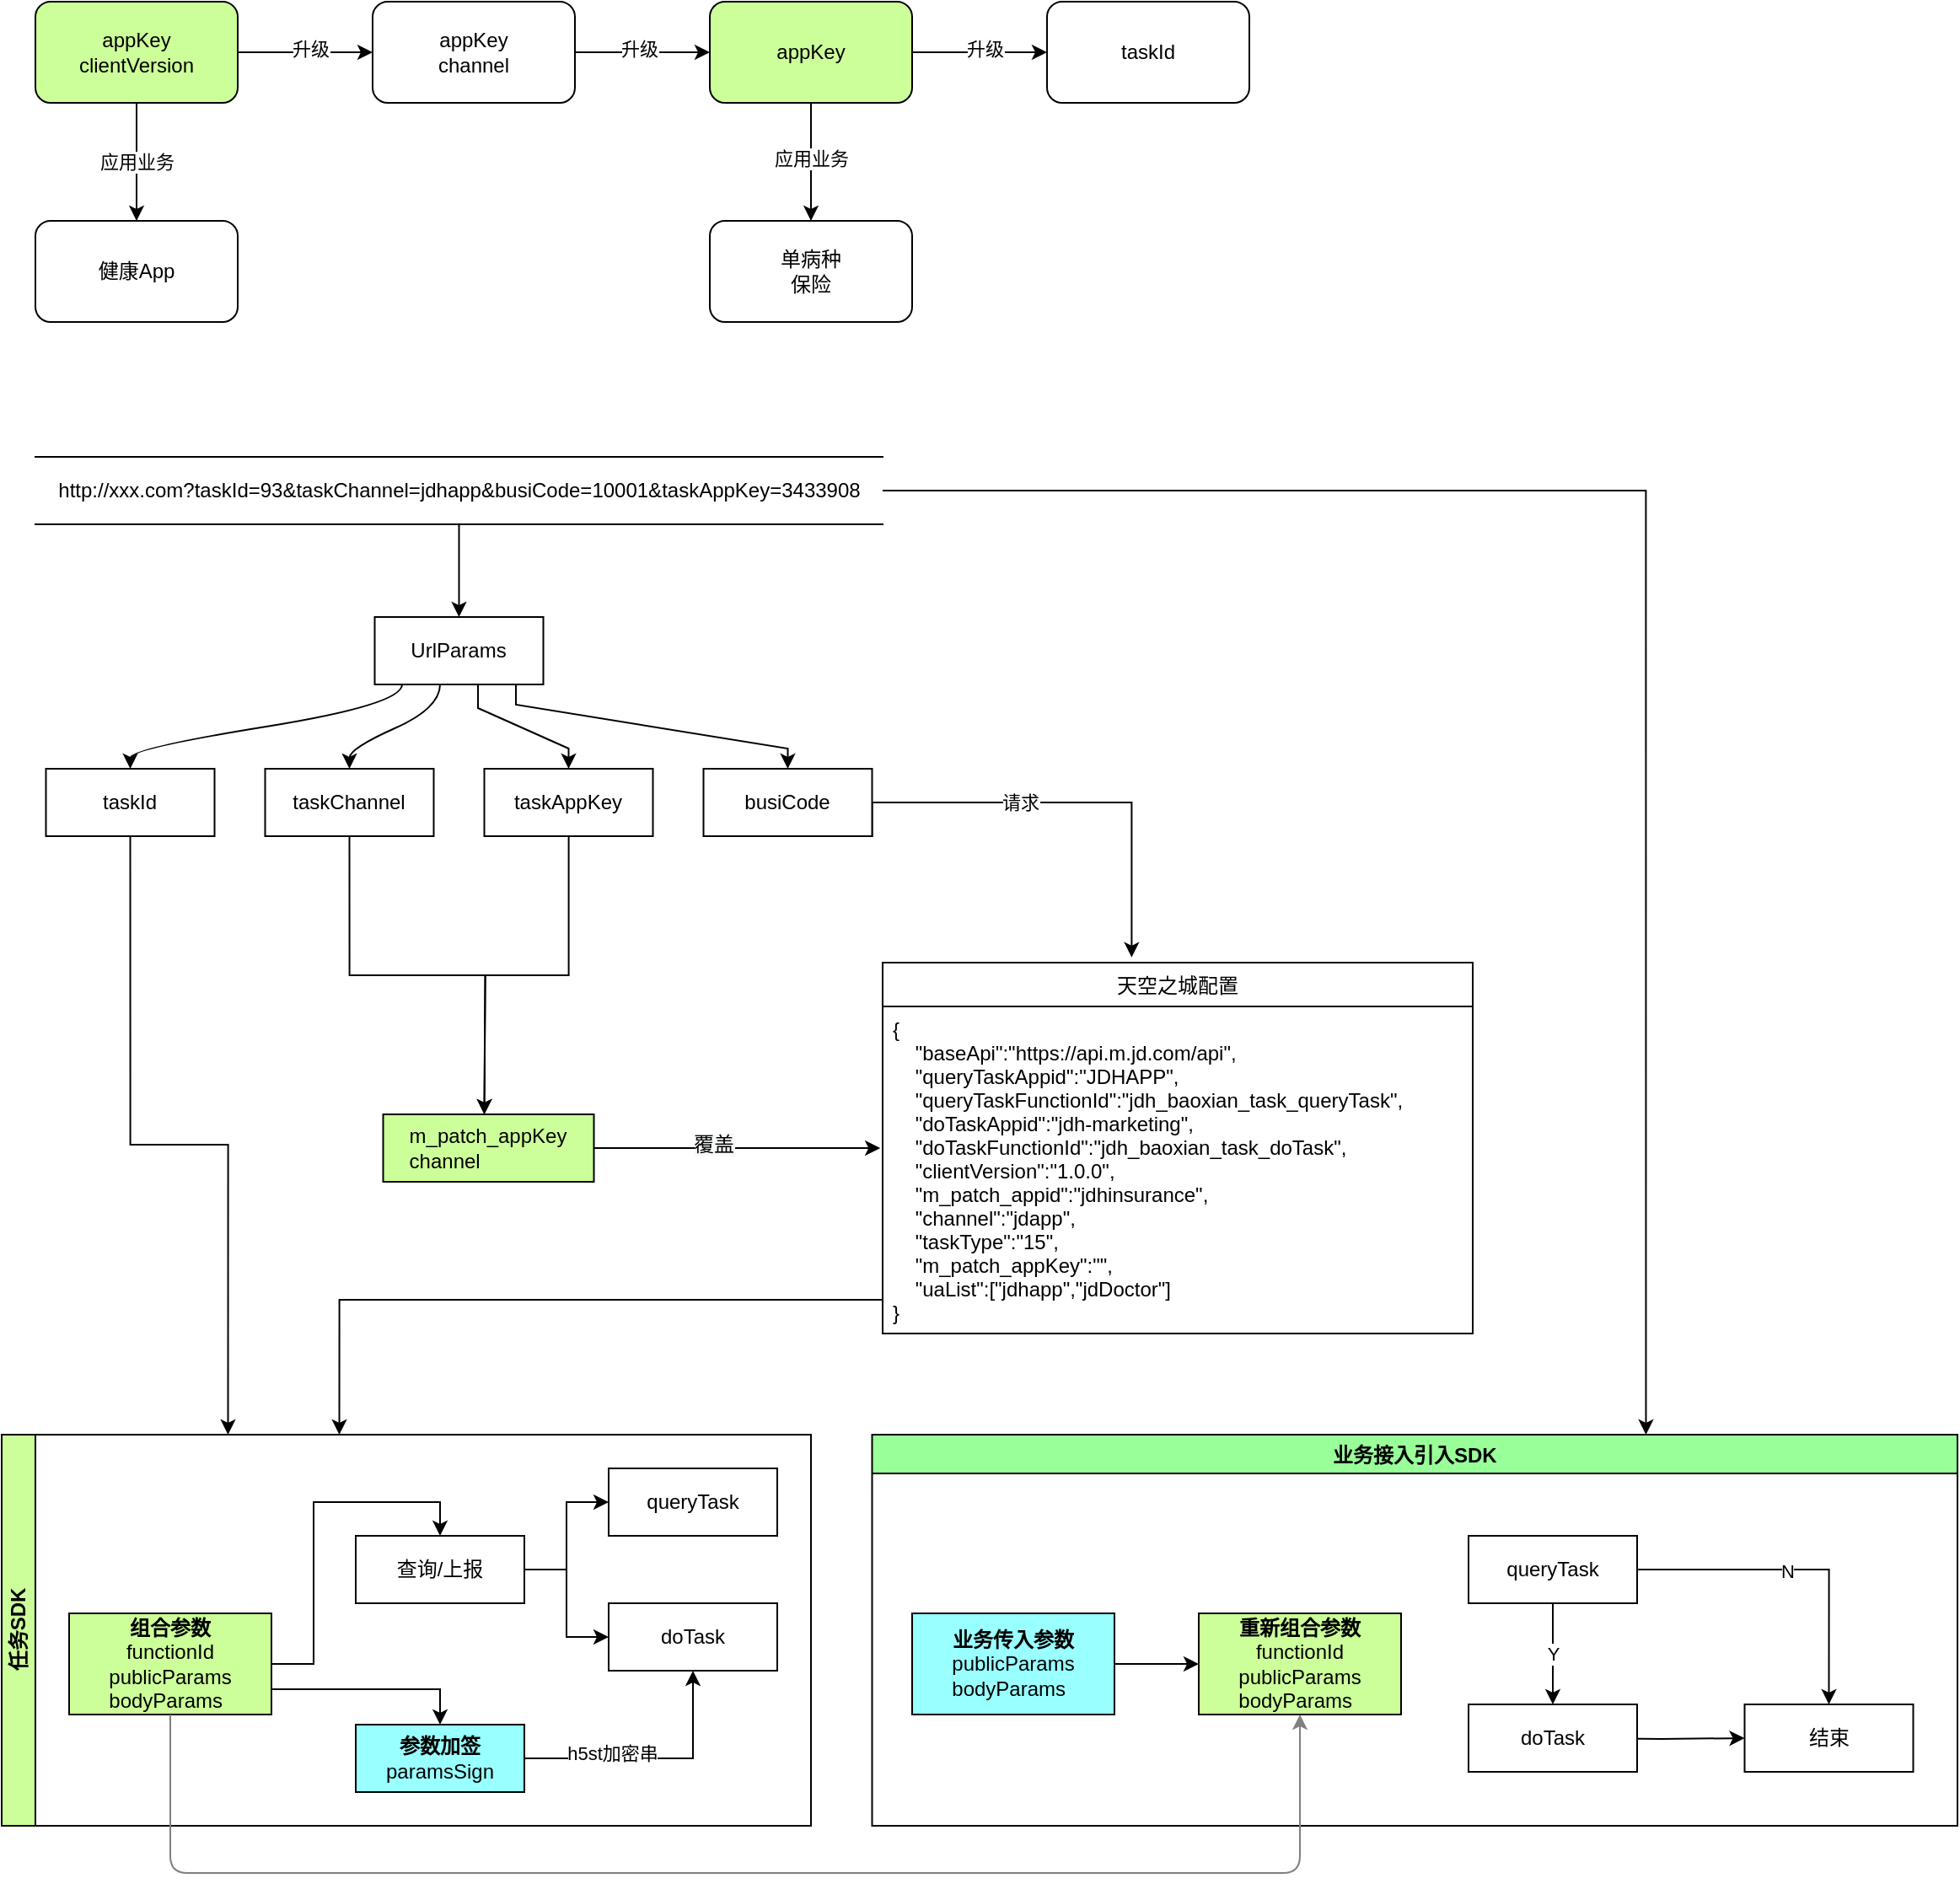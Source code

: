 <mxfile version="14.2.7" type="github">
  <diagram id="C5RBs43oDa-KdzZeNtuy" name="Page-1">
    <mxGraphModel dx="1298" dy="690" grid="1" gridSize="10" guides="1" tooltips="1" connect="1" arrows="1" fold="1" page="1" pageScale="1" pageWidth="827" pageHeight="1169" math="0" shadow="0">
      <root>
        <mxCell id="WIyWlLk6GJQsqaUBKTNV-0" />
        <mxCell id="WIyWlLk6GJQsqaUBKTNV-1" parent="WIyWlLk6GJQsqaUBKTNV-0" />
        <mxCell id="htEk-oxKotlAjfGUwijA-15" style="edgeStyle=orthogonalEdgeStyle;rounded=0;orthogonalLoop=1;jettySize=auto;html=1;exitX=1;exitY=0.5;exitDx=0;exitDy=0;entryX=0;entryY=0.5;entryDx=0;entryDy=0;" edge="1" parent="WIyWlLk6GJQsqaUBKTNV-1" source="htEk-oxKotlAjfGUwijA-2" target="htEk-oxKotlAjfGUwijA-6">
          <mxGeometry relative="1" as="geometry" />
        </mxCell>
        <mxCell id="htEk-oxKotlAjfGUwijA-22" value="升级" style="edgeLabel;html=1;align=center;verticalAlign=middle;resizable=0;points=[];" vertex="1" connectable="0" parent="htEk-oxKotlAjfGUwijA-15">
          <mxGeometry x="0.075" y="-2" relative="1" as="geometry">
            <mxPoint y="-4" as="offset" />
          </mxGeometry>
        </mxCell>
        <mxCell id="htEk-oxKotlAjfGUwijA-19" value="" style="edgeStyle=orthogonalEdgeStyle;rounded=0;orthogonalLoop=1;jettySize=auto;html=1;" edge="1" parent="WIyWlLk6GJQsqaUBKTNV-1" source="htEk-oxKotlAjfGUwijA-2" target="htEk-oxKotlAjfGUwijA-18">
          <mxGeometry relative="1" as="geometry" />
        </mxCell>
        <mxCell id="htEk-oxKotlAjfGUwijA-23" value="应用业务" style="edgeLabel;html=1;align=center;verticalAlign=middle;resizable=0;points=[];" vertex="1" connectable="0" parent="htEk-oxKotlAjfGUwijA-19">
          <mxGeometry x="-0.28" y="1" relative="1" as="geometry">
            <mxPoint x="-1" y="8" as="offset" />
          </mxGeometry>
        </mxCell>
        <mxCell id="htEk-oxKotlAjfGUwijA-2" value="appKey" style="whiteSpace=wrap;html=1;rounded=1;shadow=0;strokeWidth=1;glass=0;fillColor=#CCFF99;" vertex="1" parent="WIyWlLk6GJQsqaUBKTNV-1">
          <mxGeometry x="470" y="70" width="120" height="60" as="geometry" />
        </mxCell>
        <mxCell id="htEk-oxKotlAjfGUwijA-6" value="&lt;span&gt;taskId&lt;/span&gt;" style="whiteSpace=wrap;html=1;rounded=1;shadow=0;strokeWidth=1;glass=0;" vertex="1" parent="WIyWlLk6GJQsqaUBKTNV-1">
          <mxGeometry x="670" y="70" width="120" height="60" as="geometry" />
        </mxCell>
        <mxCell id="htEk-oxKotlAjfGUwijA-14" style="edgeStyle=orthogonalEdgeStyle;rounded=0;orthogonalLoop=1;jettySize=auto;html=1;exitX=1;exitY=0.5;exitDx=0;exitDy=0;entryX=0;entryY=0.5;entryDx=0;entryDy=0;" edge="1" parent="WIyWlLk6GJQsqaUBKTNV-1" source="htEk-oxKotlAjfGUwijA-8" target="htEk-oxKotlAjfGUwijA-2">
          <mxGeometry relative="1" as="geometry" />
        </mxCell>
        <mxCell id="htEk-oxKotlAjfGUwijA-21" value="升级" style="edgeLabel;html=1;align=center;verticalAlign=middle;resizable=0;points=[];" vertex="1" connectable="0" parent="htEk-oxKotlAjfGUwijA-14">
          <mxGeometry x="-0.05" y="-2" relative="1" as="geometry">
            <mxPoint y="-4" as="offset" />
          </mxGeometry>
        </mxCell>
        <mxCell id="htEk-oxKotlAjfGUwijA-8" value="appKey&lt;br&gt;channel" style="whiteSpace=wrap;html=1;rounded=1;shadow=0;strokeWidth=1;glass=0;" vertex="1" parent="WIyWlLk6GJQsqaUBKTNV-1">
          <mxGeometry x="270" y="70" width="120" height="60" as="geometry" />
        </mxCell>
        <mxCell id="htEk-oxKotlAjfGUwijA-13" style="edgeStyle=orthogonalEdgeStyle;rounded=0;orthogonalLoop=1;jettySize=auto;html=1;exitX=1;exitY=0.5;exitDx=0;exitDy=0;entryX=0;entryY=0.5;entryDx=0;entryDy=0;" edge="1" parent="WIyWlLk6GJQsqaUBKTNV-1" source="htEk-oxKotlAjfGUwijA-10" target="htEk-oxKotlAjfGUwijA-8">
          <mxGeometry relative="1" as="geometry" />
        </mxCell>
        <mxCell id="htEk-oxKotlAjfGUwijA-20" value="升级" style="edgeLabel;html=1;align=center;verticalAlign=middle;resizable=0;points=[];" vertex="1" connectable="0" parent="htEk-oxKotlAjfGUwijA-13">
          <mxGeometry x="0.075" y="-1" relative="1" as="geometry">
            <mxPoint y="-3" as="offset" />
          </mxGeometry>
        </mxCell>
        <mxCell id="htEk-oxKotlAjfGUwijA-17" value="应用业务" style="edgeStyle=orthogonalEdgeStyle;rounded=0;orthogonalLoop=1;jettySize=auto;html=1;" edge="1" parent="WIyWlLk6GJQsqaUBKTNV-1" source="htEk-oxKotlAjfGUwijA-10" target="htEk-oxKotlAjfGUwijA-16">
          <mxGeometry relative="1" as="geometry" />
        </mxCell>
        <mxCell id="htEk-oxKotlAjfGUwijA-10" value="appKey&lt;br&gt;clientVersion" style="whiteSpace=wrap;html=1;rounded=1;shadow=0;strokeWidth=1;glass=0;fillColor=#CCFF99;" vertex="1" parent="WIyWlLk6GJQsqaUBKTNV-1">
          <mxGeometry x="70" y="70" width="120" height="60" as="geometry" />
        </mxCell>
        <mxCell id="htEk-oxKotlAjfGUwijA-16" value="健康App" style="whiteSpace=wrap;html=1;rounded=1;shadow=0;strokeWidth=1;glass=0;" vertex="1" parent="WIyWlLk6GJQsqaUBKTNV-1">
          <mxGeometry x="70" y="200" width="120" height="60" as="geometry" />
        </mxCell>
        <mxCell id="htEk-oxKotlAjfGUwijA-18" value="单病种&lt;br&gt;保险" style="whiteSpace=wrap;html=1;rounded=1;shadow=0;strokeWidth=1;glass=0;" vertex="1" parent="WIyWlLk6GJQsqaUBKTNV-1">
          <mxGeometry x="470" y="200" width="120" height="60" as="geometry" />
        </mxCell>
        <mxCell id="htEk-oxKotlAjfGUwijA-61" value="" style="html=1;curved=1;noEdgeStyle=1;orthogonal=1;" edge="1" parent="WIyWlLk6GJQsqaUBKTNV-1" source="htEk-oxKotlAjfGUwijA-59" target="htEk-oxKotlAjfGUwijA-60">
          <mxGeometry relative="1" as="geometry">
            <Array as="points">
              <mxPoint x="287.5" y="487" />
              <mxPoint x="126.25" y="513" />
            </Array>
          </mxGeometry>
        </mxCell>
        <mxCell id="htEk-oxKotlAjfGUwijA-63" value="" style="html=1;curved=1;noEdgeStyle=1;orthogonal=1;" edge="1" parent="WIyWlLk6GJQsqaUBKTNV-1" source="htEk-oxKotlAjfGUwijA-59" target="htEk-oxKotlAjfGUwijA-62">
          <mxGeometry relative="1" as="geometry">
            <Array as="points">
              <mxPoint x="310" y="489" />
              <mxPoint x="256.25" y="513" />
            </Array>
          </mxGeometry>
        </mxCell>
        <mxCell id="htEk-oxKotlAjfGUwijA-67" value="" style="edgeStyle=orthogonalEdgeStyle;rounded=0;orthogonalLoop=1;jettySize=auto;html=1;noEdgeStyle=1;orthogonal=1;" edge="1" source="htEk-oxKotlAjfGUwijA-59" target="htEk-oxKotlAjfGUwijA-68" parent="WIyWlLk6GJQsqaUBKTNV-1">
          <mxGeometry relative="1" as="geometry">
            <Array as="points">
              <mxPoint x="332.5" y="489" />
              <mxPoint x="386.25" y="513" />
            </Array>
          </mxGeometry>
        </mxCell>
        <mxCell id="htEk-oxKotlAjfGUwijA-59" value="UrlParams" style="whiteSpace=wrap;html=1;" vertex="1" parent="WIyWlLk6GJQsqaUBKTNV-1">
          <mxGeometry x="271.25" y="435" width="100" height="40" as="geometry" />
        </mxCell>
        <mxCell id="htEk-oxKotlAjfGUwijA-183" style="edgeStyle=orthogonalEdgeStyle;rounded=0;orthogonalLoop=1;jettySize=auto;html=1;exitX=0.5;exitY=1;exitDx=0;exitDy=0;" edge="1" parent="WIyWlLk6GJQsqaUBKTNV-1" source="htEk-oxKotlAjfGUwijA-60">
          <mxGeometry relative="1" as="geometry">
            <mxPoint x="184.25" y="920" as="targetPoint" />
            <Array as="points">
              <mxPoint x="126.25" y="748" />
              <mxPoint x="184.25" y="748" />
            </Array>
          </mxGeometry>
        </mxCell>
        <mxCell id="htEk-oxKotlAjfGUwijA-60" value="taskId" style="whiteSpace=wrap;html=1;" vertex="1" parent="WIyWlLk6GJQsqaUBKTNV-1">
          <mxGeometry x="76.25" y="525" width="100" height="40" as="geometry" />
        </mxCell>
        <mxCell id="htEk-oxKotlAjfGUwijA-171" style="edgeStyle=orthogonalEdgeStyle;rounded=0;orthogonalLoop=1;jettySize=auto;html=1;exitX=0.5;exitY=1;exitDx=0;exitDy=0;" edge="1" parent="WIyWlLk6GJQsqaUBKTNV-1" source="htEk-oxKotlAjfGUwijA-62">
          <mxGeometry relative="1" as="geometry">
            <mxPoint x="336.25" y="730" as="targetPoint" />
          </mxGeometry>
        </mxCell>
        <mxCell id="htEk-oxKotlAjfGUwijA-62" value="taskChannel" style="whiteSpace=wrap;html=1;" vertex="1" parent="WIyWlLk6GJQsqaUBKTNV-1">
          <mxGeometry x="206.25" y="525" width="100" height="40" as="geometry" />
        </mxCell>
        <mxCell id="htEk-oxKotlAjfGUwijA-170" style="edgeStyle=orthogonalEdgeStyle;rounded=0;orthogonalLoop=1;jettySize=auto;html=1;" edge="1" parent="WIyWlLk6GJQsqaUBKTNV-1" source="htEk-oxKotlAjfGUwijA-68">
          <mxGeometry relative="1" as="geometry">
            <mxPoint x="336.25" y="730" as="targetPoint" />
          </mxGeometry>
        </mxCell>
        <mxCell id="htEk-oxKotlAjfGUwijA-68" value="taskAppKey" style="whiteSpace=wrap;html=1;" vertex="1" parent="WIyWlLk6GJQsqaUBKTNV-1">
          <mxGeometry x="336.25" y="525" width="100" height="40" as="geometry" />
        </mxCell>
        <mxCell id="htEk-oxKotlAjfGUwijA-154" value="请求" style="edgeStyle=orthogonalEdgeStyle;rounded=0;orthogonalLoop=1;jettySize=auto;html=1;exitX=0.5;exitY=1;exitDx=0;exitDy=0;entryX=0.422;entryY=-0.014;entryDx=0;entryDy=0;entryPerimeter=0;" edge="1" parent="WIyWlLk6GJQsqaUBKTNV-1" source="htEk-oxKotlAjfGUwijA-78" target="htEk-oxKotlAjfGUwijA-150">
          <mxGeometry relative="1" as="geometry">
            <mxPoint x="706.25" y="570" as="targetPoint" />
            <Array as="points">
              <mxPoint x="566.25" y="565" />
              <mxPoint x="566.25" y="545" />
              <mxPoint x="720.25" y="545" />
            </Array>
          </mxGeometry>
        </mxCell>
        <mxCell id="htEk-oxKotlAjfGUwijA-78" value="busiCode" style="whiteSpace=wrap;html=1;" vertex="1" parent="WIyWlLk6GJQsqaUBKTNV-1">
          <mxGeometry x="466.25" y="525" width="100" height="40" as="geometry" />
        </mxCell>
        <mxCell id="htEk-oxKotlAjfGUwijA-77" value="" style="edgeStyle=orthogonalEdgeStyle;rounded=0;orthogonalLoop=1;jettySize=auto;html=1;noEdgeStyle=1;orthogonal=1;" edge="1" source="htEk-oxKotlAjfGUwijA-59" target="htEk-oxKotlAjfGUwijA-78" parent="WIyWlLk6GJQsqaUBKTNV-1">
          <mxGeometry relative="1" as="geometry">
            <Array as="points">
              <mxPoint x="355" y="487" />
              <mxPoint x="516.25" y="513" />
            </Array>
          </mxGeometry>
        </mxCell>
        <mxCell id="htEk-oxKotlAjfGUwijA-150" value="天空之城配置" style="swimlane;fontStyle=0;childLayout=stackLayout;horizontal=1;startSize=26;fillColor=none;horizontalStack=0;resizeParent=1;resizeParentMax=0;resizeLast=0;collapsible=1;marginBottom=0;" vertex="1" parent="WIyWlLk6GJQsqaUBKTNV-1">
          <mxGeometry x="572.5" y="640" width="350" height="220" as="geometry" />
        </mxCell>
        <mxCell id="htEk-oxKotlAjfGUwijA-153" value="{&#xa;    &quot;baseApi&quot;:&quot;https://api.m.jd.com/api&quot;,&#xa;    &quot;queryTaskAppid&quot;:&quot;JDHAPP&quot;,&#xa;    &quot;queryTaskFunctionId&quot;:&quot;jdh_baoxian_task_queryTask&quot;,&#xa;    &quot;doTaskAppid&quot;:&quot;jdh-marketing&quot;,&#xa;    &quot;doTaskFunctionId&quot;:&quot;jdh_baoxian_task_doTask&quot;,&#xa;    &quot;clientVersion&quot;:&quot;1.0.0&quot;,&#xa;    &quot;m_patch_appid&quot;:&quot;jdhinsurance&quot;,&#xa;    &quot;channel&quot;:&quot;jdapp&quot;,&#xa;    &quot;taskType&quot;:&quot;15&quot;,&#xa;    &quot;m_patch_appKey&quot;:&quot;&quot;,&#xa;    &quot;uaList&quot;:[&quot;jdhapp&quot;,&quot;jdDoctor&quot;]&#xa;}" style="text;strokeColor=none;fillColor=none;align=left;verticalAlign=top;spacingLeft=4;spacingRight=4;overflow=hidden;rotatable=0;points=[[0,0.5],[1,0.5]];portConstraint=eastwest;" vertex="1" parent="htEk-oxKotlAjfGUwijA-150">
          <mxGeometry y="26" width="350" height="194" as="geometry" />
        </mxCell>
        <mxCell id="htEk-oxKotlAjfGUwijA-159" style="edgeStyle=orthogonalEdgeStyle;rounded=0;orthogonalLoop=1;jettySize=auto;html=1;entryX=0.5;entryY=0;entryDx=0;entryDy=0;" edge="1" parent="WIyWlLk6GJQsqaUBKTNV-1" source="htEk-oxKotlAjfGUwijA-158" target="htEk-oxKotlAjfGUwijA-59">
          <mxGeometry relative="1" as="geometry" />
        </mxCell>
        <mxCell id="htEk-oxKotlAjfGUwijA-210" style="edgeStyle=orthogonalEdgeStyle;rounded=0;orthogonalLoop=1;jettySize=auto;html=1;entryX=0.713;entryY=0;entryDx=0;entryDy=0;entryPerimeter=0;" edge="1" parent="WIyWlLk6GJQsqaUBKTNV-1" source="htEk-oxKotlAjfGUwijA-158" target="htEk-oxKotlAjfGUwijA-232">
          <mxGeometry relative="1" as="geometry">
            <mxPoint x="996.25" y="910" as="targetPoint" />
            <Array as="points">
              <mxPoint x="1025" y="360" />
            </Array>
          </mxGeometry>
        </mxCell>
        <mxCell id="htEk-oxKotlAjfGUwijA-158" value="http://xxx.com?taskId=93&amp;amp;taskChannel=jdhapp&amp;amp;busiCode=10001&amp;amp;taskAppKey=3433908" style="shape=partialRectangle;whiteSpace=wrap;html=1;left=0;right=0;fillColor=none;" vertex="1" parent="WIyWlLk6GJQsqaUBKTNV-1">
          <mxGeometry x="70" y="340" width="502.5" height="40" as="geometry" />
        </mxCell>
        <mxCell id="htEk-oxKotlAjfGUwijA-174" style="edgeStyle=orthogonalEdgeStyle;rounded=0;orthogonalLoop=1;jettySize=auto;html=1;exitX=1;exitY=0.5;exitDx=0;exitDy=0;entryX=-0.004;entryY=0.433;entryDx=0;entryDy=0;entryPerimeter=0;" edge="1" parent="WIyWlLk6GJQsqaUBKTNV-1" source="htEk-oxKotlAjfGUwijA-162" target="htEk-oxKotlAjfGUwijA-153">
          <mxGeometry relative="1" as="geometry" />
        </mxCell>
        <mxCell id="htEk-oxKotlAjfGUwijA-175" value="&lt;span style=&quot;font-size: 12px ; background-color: rgb(248 , 249 , 250)&quot;&gt;覆盖&lt;/span&gt;" style="edgeLabel;html=1;align=center;verticalAlign=middle;resizable=0;points=[];" vertex="1" connectable="0" parent="htEk-oxKotlAjfGUwijA-174">
          <mxGeometry x="-0.176" y="2" relative="1" as="geometry">
            <mxPoint as="offset" />
          </mxGeometry>
        </mxCell>
        <mxCell id="htEk-oxKotlAjfGUwijA-162" value="&lt;div style=&quot;text-align: left&quot;&gt;&lt;span&gt;m_patch_appKey&lt;/span&gt;&lt;/div&gt;&lt;span&gt;&lt;div style=&quot;text-align: left&quot;&gt;&lt;span&gt;channel&lt;/span&gt;&lt;/div&gt;&lt;/span&gt;" style="rounded=0;whiteSpace=wrap;html=1;fillColor=#CCFF99;" vertex="1" parent="WIyWlLk6GJQsqaUBKTNV-1">
          <mxGeometry x="276.25" y="730" width="125" height="40" as="geometry" />
        </mxCell>
        <mxCell id="htEk-oxKotlAjfGUwijA-177" value="任务SDK" style="swimlane;html=1;startSize=20;horizontal=0;childLayout=treeLayout;horizontalTree=1;resizable=0;containerType=tree;fillColor=#CCFF99;" vertex="1" parent="WIyWlLk6GJQsqaUBKTNV-1">
          <mxGeometry x="50" y="920" width="480" height="232" as="geometry" />
        </mxCell>
        <mxCell id="htEk-oxKotlAjfGUwijA-178" value="查询/上报" style="whiteSpace=wrap;html=1;" vertex="1" parent="htEk-oxKotlAjfGUwijA-177">
          <mxGeometry x="210" y="60" width="100" height="40" as="geometry" />
        </mxCell>
        <mxCell id="htEk-oxKotlAjfGUwijA-179" value="queryTask" style="whiteSpace=wrap;html=1;" vertex="1" parent="htEk-oxKotlAjfGUwijA-177">
          <mxGeometry x="360" y="20" width="100" height="40" as="geometry" />
        </mxCell>
        <mxCell id="htEk-oxKotlAjfGUwijA-180" value="" style="edgeStyle=elbowEdgeStyle;elbow=horizontal;html=1;rounded=0;" edge="1" parent="htEk-oxKotlAjfGUwijA-177" source="htEk-oxKotlAjfGUwijA-178" target="htEk-oxKotlAjfGUwijA-179">
          <mxGeometry relative="1" as="geometry" />
        </mxCell>
        <mxCell id="htEk-oxKotlAjfGUwijA-181" value="doTask" style="whiteSpace=wrap;html=1;" vertex="1" parent="htEk-oxKotlAjfGUwijA-177">
          <mxGeometry x="360" y="100" width="100" height="40" as="geometry" />
        </mxCell>
        <mxCell id="htEk-oxKotlAjfGUwijA-182" value="" style="edgeStyle=elbowEdgeStyle;elbow=horizontal;html=1;rounded=0;" edge="1" parent="htEk-oxKotlAjfGUwijA-177" source="htEk-oxKotlAjfGUwijA-178" target="htEk-oxKotlAjfGUwijA-181">
          <mxGeometry relative="1" as="geometry" />
        </mxCell>
        <mxCell id="htEk-oxKotlAjfGUwijA-199" style="edgeStyle=orthogonalEdgeStyle;rounded=0;orthogonalLoop=1;jettySize=auto;html=1;entryX=0.5;entryY=0;entryDx=0;entryDy=0;" edge="1" parent="htEk-oxKotlAjfGUwijA-177" source="htEk-oxKotlAjfGUwijA-185" target="htEk-oxKotlAjfGUwijA-178">
          <mxGeometry relative="1" as="geometry" />
        </mxCell>
        <mxCell id="htEk-oxKotlAjfGUwijA-185" value="&lt;span style=&quot;text-align: left&quot;&gt;&lt;b&gt;组合参数&lt;br&gt;&lt;/b&gt;functionId&lt;/span&gt;&lt;br&gt;&lt;div style=&quot;text-align: left&quot;&gt;&lt;span&gt;publicParams&lt;/span&gt;&lt;/div&gt;&lt;div style=&quot;text-align: left&quot;&gt;&lt;span&gt;bodyParams&lt;/span&gt;&lt;/div&gt;" style="rounded=0;whiteSpace=wrap;html=1;fillColor=#CCFF99;" vertex="1" parent="htEk-oxKotlAjfGUwijA-177">
          <mxGeometry x="40" y="106" width="120" height="60" as="geometry" />
        </mxCell>
        <mxCell id="htEk-oxKotlAjfGUwijA-201" style="edgeStyle=orthogonalEdgeStyle;rounded=0;orthogonalLoop=1;jettySize=auto;html=1;entryX=0.5;entryY=1;entryDx=0;entryDy=0;" edge="1" parent="htEk-oxKotlAjfGUwijA-177" source="htEk-oxKotlAjfGUwijA-195" target="htEk-oxKotlAjfGUwijA-181">
          <mxGeometry relative="1" as="geometry" />
        </mxCell>
        <mxCell id="htEk-oxKotlAjfGUwijA-203" value="h5st加密串" style="edgeLabel;html=1;align=center;verticalAlign=middle;resizable=0;points=[];" vertex="1" connectable="0" parent="htEk-oxKotlAjfGUwijA-201">
          <mxGeometry x="-0.316" y="3" relative="1" as="geometry">
            <mxPoint as="offset" />
          </mxGeometry>
        </mxCell>
        <mxCell id="htEk-oxKotlAjfGUwijA-195" value="&lt;b&gt;参数加签&lt;br&gt;&lt;/b&gt;paramsSign" style="whiteSpace=wrap;html=1;fillColor=#99FFFF;" vertex="1" parent="htEk-oxKotlAjfGUwijA-177">
          <mxGeometry x="210" y="172" width="100" height="40" as="geometry" />
        </mxCell>
        <mxCell id="htEk-oxKotlAjfGUwijA-200" style="edgeStyle=orthogonalEdgeStyle;rounded=0;orthogonalLoop=1;jettySize=auto;html=1;exitX=1;exitY=0.75;exitDx=0;exitDy=0;" edge="1" parent="htEk-oxKotlAjfGUwijA-177" source="htEk-oxKotlAjfGUwijA-185" target="htEk-oxKotlAjfGUwijA-195">
          <mxGeometry relative="1" as="geometry" />
        </mxCell>
        <mxCell id="htEk-oxKotlAjfGUwijA-184" style="edgeStyle=orthogonalEdgeStyle;rounded=0;orthogonalLoop=1;jettySize=auto;html=1;" edge="1" parent="WIyWlLk6GJQsqaUBKTNV-1" source="htEk-oxKotlAjfGUwijA-153">
          <mxGeometry relative="1" as="geometry">
            <mxPoint x="250.25" y="920" as="targetPoint" />
            <Array as="points">
              <mxPoint x="250.25" y="840" />
            </Array>
          </mxGeometry>
        </mxCell>
        <mxCell id="htEk-oxKotlAjfGUwijA-232" value="业务接入引入SDK" style="swimlane;fillColor=#99FF99;" vertex="1" parent="WIyWlLk6GJQsqaUBKTNV-1">
          <mxGeometry x="566.25" y="920" width="643.75" height="232" as="geometry" />
        </mxCell>
        <mxCell id="htEk-oxKotlAjfGUwijA-237" style="edgeStyle=orthogonalEdgeStyle;rounded=0;orthogonalLoop=1;jettySize=auto;html=1;entryX=0.5;entryY=0;entryDx=0;entryDy=0;" edge="1" parent="htEk-oxKotlAjfGUwijA-232" source="htEk-oxKotlAjfGUwijA-233" target="htEk-oxKotlAjfGUwijA-230">
          <mxGeometry relative="1" as="geometry">
            <mxPoint x="417.5" y="80" as="sourcePoint" />
          </mxGeometry>
        </mxCell>
        <mxCell id="htEk-oxKotlAjfGUwijA-255" value="N" style="edgeLabel;html=1;align=center;verticalAlign=middle;resizable=0;points=[];" vertex="1" connectable="0" parent="htEk-oxKotlAjfGUwijA-237">
          <mxGeometry x="-0.087" y="-1" relative="1" as="geometry">
            <mxPoint as="offset" />
          </mxGeometry>
        </mxCell>
        <mxCell id="htEk-oxKotlAjfGUwijA-243" value="Y" style="edgeStyle=orthogonalEdgeStyle;rounded=0;orthogonalLoop=1;jettySize=auto;html=1;exitX=0.5;exitY=1;exitDx=0;exitDy=0;entryX=0.5;entryY=0;entryDx=0;entryDy=0;" edge="1" parent="htEk-oxKotlAjfGUwijA-232" source="htEk-oxKotlAjfGUwijA-233" target="htEk-oxKotlAjfGUwijA-235">
          <mxGeometry relative="1" as="geometry" />
        </mxCell>
        <mxCell id="htEk-oxKotlAjfGUwijA-233" value="queryTask" style="whiteSpace=wrap;html=1;" vertex="1" parent="htEk-oxKotlAjfGUwijA-232">
          <mxGeometry x="353.75" y="60" width="100" height="40" as="geometry" />
        </mxCell>
        <mxCell id="htEk-oxKotlAjfGUwijA-244" style="edgeStyle=orthogonalEdgeStyle;rounded=0;orthogonalLoop=1;jettySize=auto;html=1;entryX=0;entryY=0.5;entryDx=0;entryDy=0;" edge="1" parent="htEk-oxKotlAjfGUwijA-232" target="htEk-oxKotlAjfGUwijA-230">
          <mxGeometry relative="1" as="geometry">
            <mxPoint x="417.5" y="180" as="sourcePoint" />
          </mxGeometry>
        </mxCell>
        <mxCell id="htEk-oxKotlAjfGUwijA-235" value="doTask" style="whiteSpace=wrap;html=1;" vertex="1" parent="htEk-oxKotlAjfGUwijA-232">
          <mxGeometry x="353.75" y="160" width="100" height="40" as="geometry" />
        </mxCell>
        <mxCell id="htEk-oxKotlAjfGUwijA-230" value="结束" style="whiteSpace=wrap;html=1;" vertex="1" parent="htEk-oxKotlAjfGUwijA-232">
          <mxGeometry x="517.5" y="160" width="100" height="40" as="geometry" />
        </mxCell>
        <mxCell id="htEk-oxKotlAjfGUwijA-245" value="&lt;span style=&quot;text-align: left&quot;&gt;&lt;b&gt;重新组合参数&lt;br&gt;&lt;/b&gt;functionId&lt;/span&gt;&lt;br&gt;&lt;div style=&quot;text-align: left&quot;&gt;&lt;span&gt;publicParams&lt;/span&gt;&lt;/div&gt;&lt;div style=&quot;text-align: left&quot;&gt;&lt;span&gt;bodyParams&lt;/span&gt;&lt;/div&gt;" style="rounded=0;whiteSpace=wrap;html=1;fillColor=#CCFF99;" vertex="1" parent="htEk-oxKotlAjfGUwijA-232">
          <mxGeometry x="193.75" y="106" width="120" height="60" as="geometry" />
        </mxCell>
        <mxCell id="htEk-oxKotlAjfGUwijA-248" style="edgeStyle=orthogonalEdgeStyle;rounded=0;orthogonalLoop=1;jettySize=auto;html=1;entryX=0;entryY=0.5;entryDx=0;entryDy=0;" edge="1" parent="htEk-oxKotlAjfGUwijA-232" source="htEk-oxKotlAjfGUwijA-247" target="htEk-oxKotlAjfGUwijA-245">
          <mxGeometry relative="1" as="geometry" />
        </mxCell>
        <mxCell id="htEk-oxKotlAjfGUwijA-247" value="&lt;b&gt;业务传入参数&lt;br&gt;&lt;/b&gt;&lt;div style=&quot;text-align: left&quot;&gt;publicParams&lt;/div&gt;&lt;div style=&quot;text-align: left&quot;&gt;bodyParams&lt;/div&gt;" style="rounded=0;whiteSpace=wrap;html=1;fillColor=#99FFFF;" vertex="1" parent="htEk-oxKotlAjfGUwijA-232">
          <mxGeometry x="23.75" y="106" width="120" height="60" as="geometry" />
        </mxCell>
        <mxCell id="htEk-oxKotlAjfGUwijA-251" value="" style="edgeStyle=elbowEdgeStyle;elbow=vertical;endArrow=classic;html=1;entryX=0.5;entryY=1;entryDx=0;entryDy=0;exitX=0.5;exitY=1;exitDx=0;exitDy=0;strokeColor=#808080;" edge="1" parent="WIyWlLk6GJQsqaUBKTNV-1" source="htEk-oxKotlAjfGUwijA-185" target="htEk-oxKotlAjfGUwijA-245">
          <mxGeometry width="50" height="50" relative="1" as="geometry">
            <mxPoint x="700" y="1200" as="sourcePoint" />
            <mxPoint x="750" y="1150" as="targetPoint" />
            <Array as="points">
              <mxPoint x="510" y="1180" />
              <mxPoint x="560" y="1200" />
            </Array>
          </mxGeometry>
        </mxCell>
      </root>
    </mxGraphModel>
  </diagram>
</mxfile>
